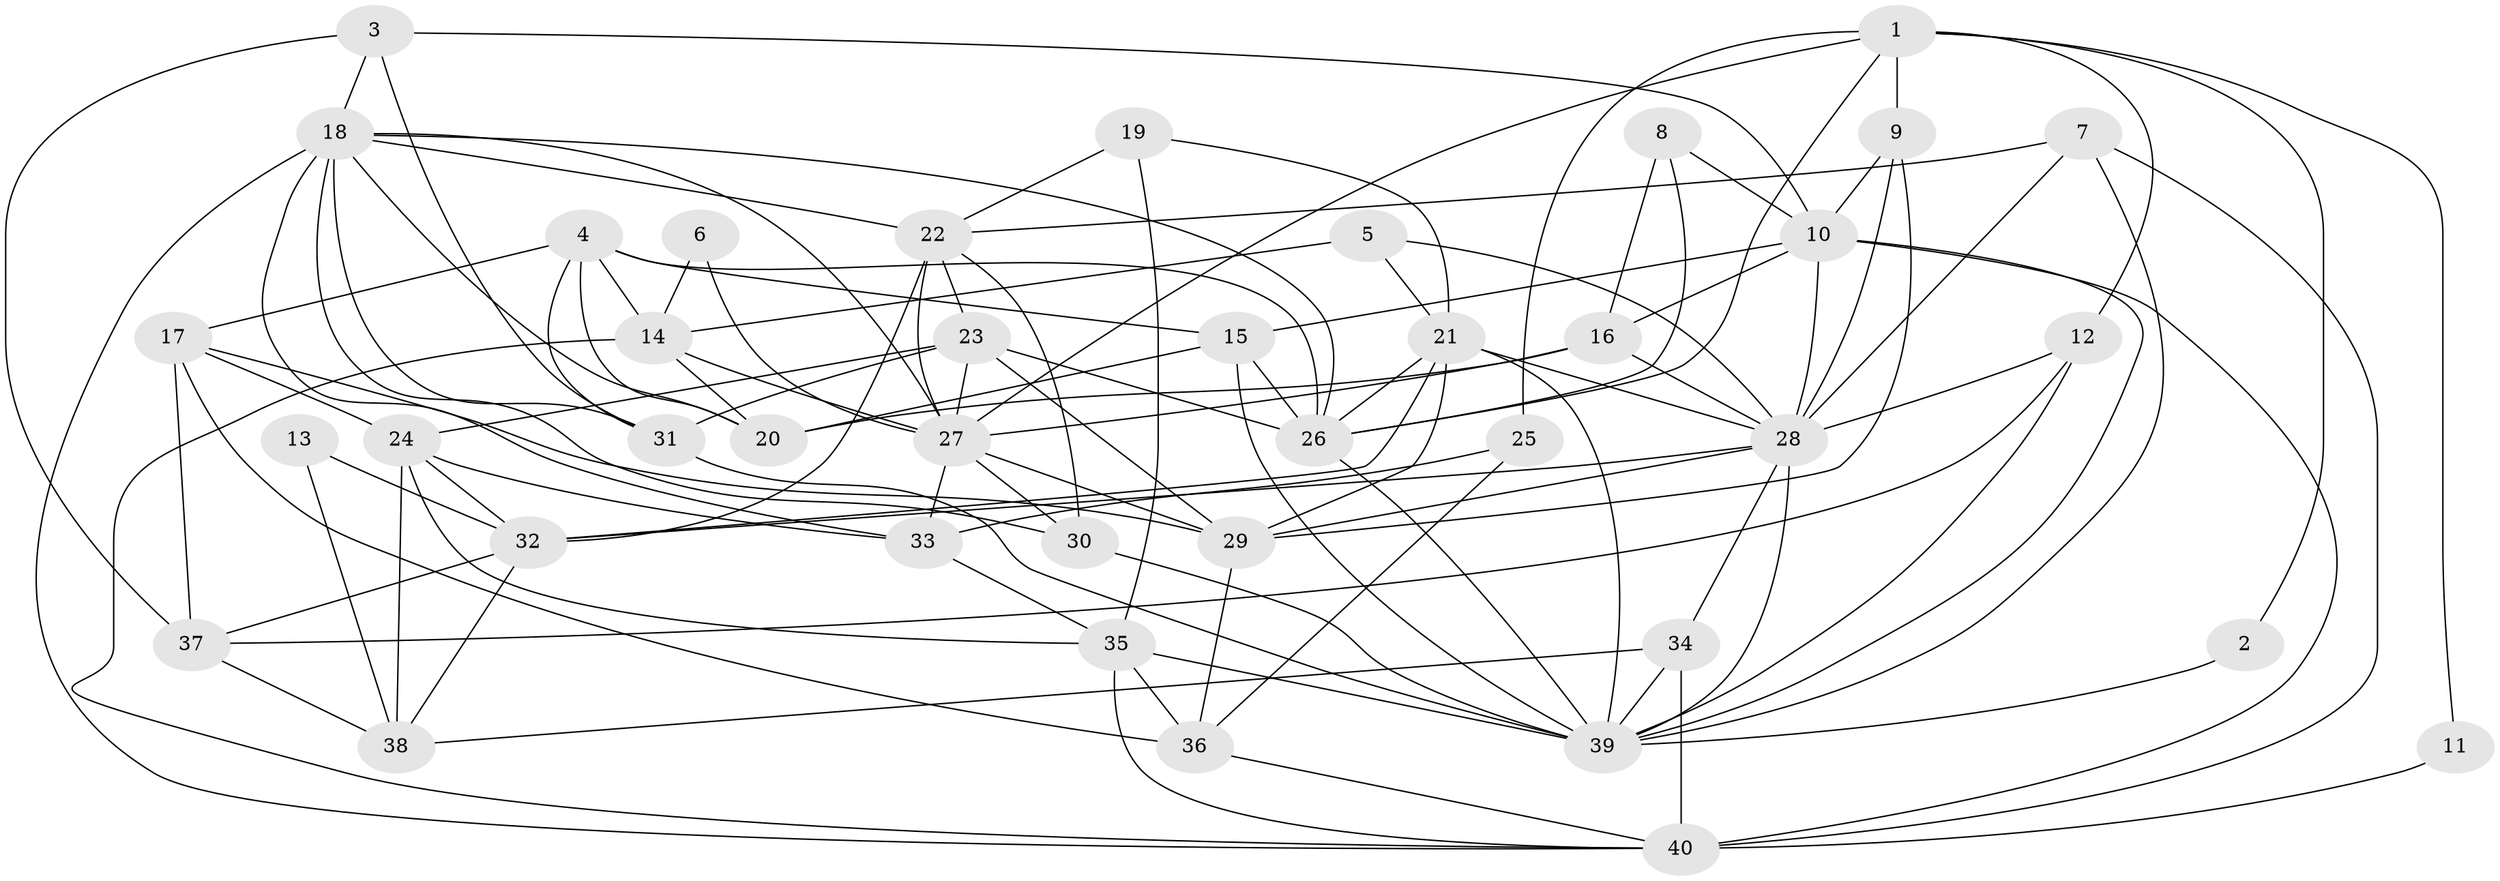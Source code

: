 // original degree distribution, {4: 0.27848101265822783, 3: 0.25316455696202533, 6: 0.10126582278481013, 2: 0.16455696202531644, 7: 0.08860759493670886, 5: 0.11392405063291139}
// Generated by graph-tools (version 1.1) at 2025/50/03/09/25 03:50:08]
// undirected, 40 vertices, 110 edges
graph export_dot {
graph [start="1"]
  node [color=gray90,style=filled];
  1;
  2;
  3;
  4;
  5;
  6;
  7;
  8;
  9;
  10;
  11;
  12;
  13;
  14;
  15;
  16;
  17;
  18;
  19;
  20;
  21;
  22;
  23;
  24;
  25;
  26;
  27;
  28;
  29;
  30;
  31;
  32;
  33;
  34;
  35;
  36;
  37;
  38;
  39;
  40;
  1 -- 2 [weight=1.0];
  1 -- 9 [weight=1.0];
  1 -- 11 [weight=1.0];
  1 -- 12 [weight=1.0];
  1 -- 25 [weight=1.0];
  1 -- 26 [weight=1.0];
  1 -- 27 [weight=1.0];
  2 -- 39 [weight=1.0];
  3 -- 10 [weight=1.0];
  3 -- 18 [weight=1.0];
  3 -- 31 [weight=1.0];
  3 -- 37 [weight=1.0];
  4 -- 14 [weight=1.0];
  4 -- 15 [weight=1.0];
  4 -- 17 [weight=1.0];
  4 -- 20 [weight=1.0];
  4 -- 26 [weight=1.0];
  4 -- 31 [weight=1.0];
  5 -- 14 [weight=1.0];
  5 -- 21 [weight=1.0];
  5 -- 28 [weight=1.0];
  6 -- 14 [weight=1.0];
  6 -- 27 [weight=1.0];
  7 -- 22 [weight=1.0];
  7 -- 28 [weight=1.0];
  7 -- 39 [weight=1.0];
  7 -- 40 [weight=1.0];
  8 -- 10 [weight=1.0];
  8 -- 16 [weight=1.0];
  8 -- 26 [weight=1.0];
  9 -- 10 [weight=1.0];
  9 -- 28 [weight=1.0];
  9 -- 29 [weight=1.0];
  10 -- 15 [weight=1.0];
  10 -- 16 [weight=1.0];
  10 -- 28 [weight=2.0];
  10 -- 39 [weight=1.0];
  10 -- 40 [weight=1.0];
  11 -- 40 [weight=2.0];
  12 -- 28 [weight=1.0];
  12 -- 37 [weight=1.0];
  12 -- 39 [weight=1.0];
  13 -- 32 [weight=1.0];
  13 -- 38 [weight=1.0];
  14 -- 20 [weight=1.0];
  14 -- 27 [weight=1.0];
  14 -- 40 [weight=1.0];
  15 -- 20 [weight=1.0];
  15 -- 26 [weight=1.0];
  15 -- 39 [weight=1.0];
  16 -- 20 [weight=1.0];
  16 -- 27 [weight=1.0];
  16 -- 28 [weight=1.0];
  17 -- 24 [weight=1.0];
  17 -- 29 [weight=1.0];
  17 -- 36 [weight=1.0];
  17 -- 37 [weight=1.0];
  18 -- 20 [weight=1.0];
  18 -- 22 [weight=2.0];
  18 -- 26 [weight=1.0];
  18 -- 27 [weight=1.0];
  18 -- 30 [weight=1.0];
  18 -- 31 [weight=1.0];
  18 -- 33 [weight=1.0];
  18 -- 40 [weight=1.0];
  19 -- 21 [weight=1.0];
  19 -- 22 [weight=1.0];
  19 -- 35 [weight=1.0];
  21 -- 26 [weight=1.0];
  21 -- 28 [weight=1.0];
  21 -- 29 [weight=1.0];
  21 -- 32 [weight=1.0];
  21 -- 39 [weight=1.0];
  22 -- 23 [weight=1.0];
  22 -- 27 [weight=1.0];
  22 -- 30 [weight=1.0];
  22 -- 32 [weight=1.0];
  23 -- 24 [weight=1.0];
  23 -- 26 [weight=1.0];
  23 -- 27 [weight=1.0];
  23 -- 29 [weight=1.0];
  23 -- 31 [weight=1.0];
  24 -- 32 [weight=1.0];
  24 -- 33 [weight=1.0];
  24 -- 35 [weight=1.0];
  24 -- 38 [weight=1.0];
  25 -- 33 [weight=1.0];
  25 -- 36 [weight=1.0];
  26 -- 39 [weight=1.0];
  27 -- 29 [weight=1.0];
  27 -- 30 [weight=1.0];
  27 -- 33 [weight=1.0];
  28 -- 29 [weight=2.0];
  28 -- 32 [weight=1.0];
  28 -- 34 [weight=1.0];
  28 -- 39 [weight=1.0];
  29 -- 36 [weight=1.0];
  30 -- 39 [weight=1.0];
  31 -- 39 [weight=1.0];
  32 -- 37 [weight=1.0];
  32 -- 38 [weight=1.0];
  33 -- 35 [weight=1.0];
  34 -- 38 [weight=1.0];
  34 -- 39 [weight=1.0];
  34 -- 40 [weight=1.0];
  35 -- 36 [weight=1.0];
  35 -- 39 [weight=1.0];
  35 -- 40 [weight=1.0];
  36 -- 40 [weight=1.0];
  37 -- 38 [weight=1.0];
}

